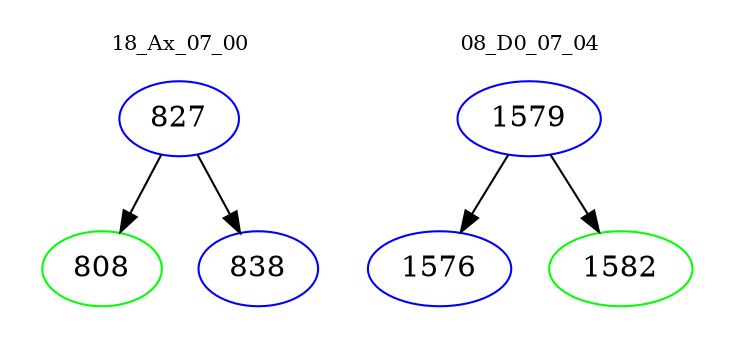digraph{
subgraph cluster_0 {
color = white
label = "18_Ax_07_00";
fontsize=10;
T0_827 [label="827", color="blue"]
T0_827 -> T0_808 [color="black"]
T0_808 [label="808", color="green"]
T0_827 -> T0_838 [color="black"]
T0_838 [label="838", color="blue"]
}
subgraph cluster_1 {
color = white
label = "08_D0_07_04";
fontsize=10;
T1_1579 [label="1579", color="blue"]
T1_1579 -> T1_1576 [color="black"]
T1_1576 [label="1576", color="blue"]
T1_1579 -> T1_1582 [color="black"]
T1_1582 [label="1582", color="green"]
}
}
